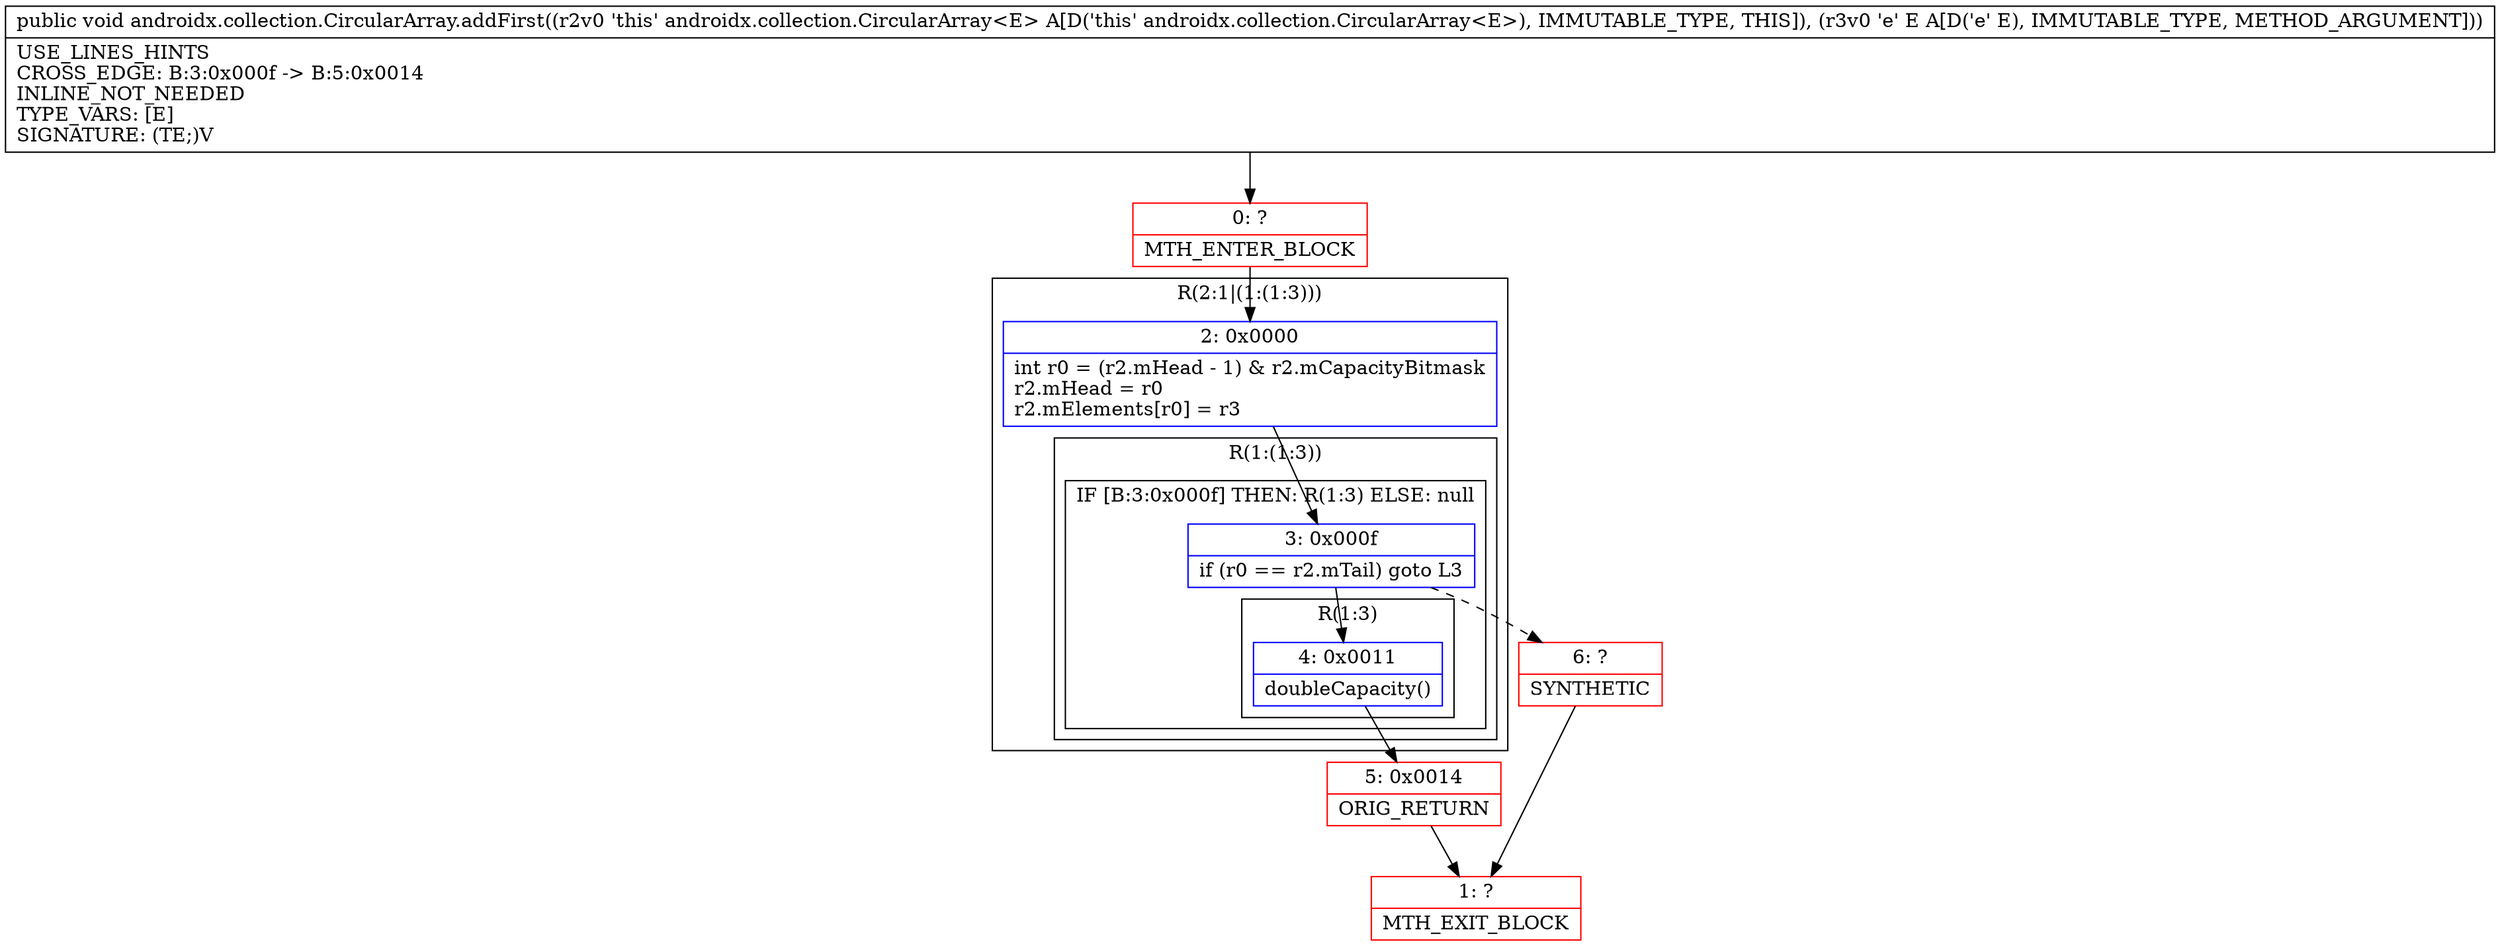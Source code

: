 digraph "CFG forandroidx.collection.CircularArray.addFirst(Ljava\/lang\/Object;)V" {
subgraph cluster_Region_922829477 {
label = "R(2:1|(1:(1:3)))";
node [shape=record,color=blue];
Node_2 [shape=record,label="{2\:\ 0x0000|int r0 = (r2.mHead \- 1) & r2.mCapacityBitmask\lr2.mHead = r0\lr2.mElements[r0] = r3\l}"];
subgraph cluster_Region_843325790 {
label = "R(1:(1:3))";
node [shape=record,color=blue];
subgraph cluster_IfRegion_1364562131 {
label = "IF [B:3:0x000f] THEN: R(1:3) ELSE: null";
node [shape=record,color=blue];
Node_3 [shape=record,label="{3\:\ 0x000f|if (r0 == r2.mTail) goto L3\l}"];
subgraph cluster_Region_339136101 {
label = "R(1:3)";
node [shape=record,color=blue];
Node_4 [shape=record,label="{4\:\ 0x0011|doubleCapacity()\l}"];
}
}
}
}
Node_0 [shape=record,color=red,label="{0\:\ ?|MTH_ENTER_BLOCK\l}"];
Node_5 [shape=record,color=red,label="{5\:\ 0x0014|ORIG_RETURN\l}"];
Node_1 [shape=record,color=red,label="{1\:\ ?|MTH_EXIT_BLOCK\l}"];
Node_6 [shape=record,color=red,label="{6\:\ ?|SYNTHETIC\l}"];
MethodNode[shape=record,label="{public void androidx.collection.CircularArray.addFirst((r2v0 'this' androidx.collection.CircularArray\<E\> A[D('this' androidx.collection.CircularArray\<E\>), IMMUTABLE_TYPE, THIS]), (r3v0 'e' E A[D('e' E), IMMUTABLE_TYPE, METHOD_ARGUMENT]))  | USE_LINES_HINTS\lCROSS_EDGE: B:3:0x000f \-\> B:5:0x0014\lINLINE_NOT_NEEDED\lTYPE_VARS: [E]\lSIGNATURE: (TE;)V\l}"];
MethodNode -> Node_0;Node_2 -> Node_3;
Node_3 -> Node_4;
Node_3 -> Node_6[style=dashed];
Node_4 -> Node_5;
Node_0 -> Node_2;
Node_5 -> Node_1;
Node_6 -> Node_1;
}

